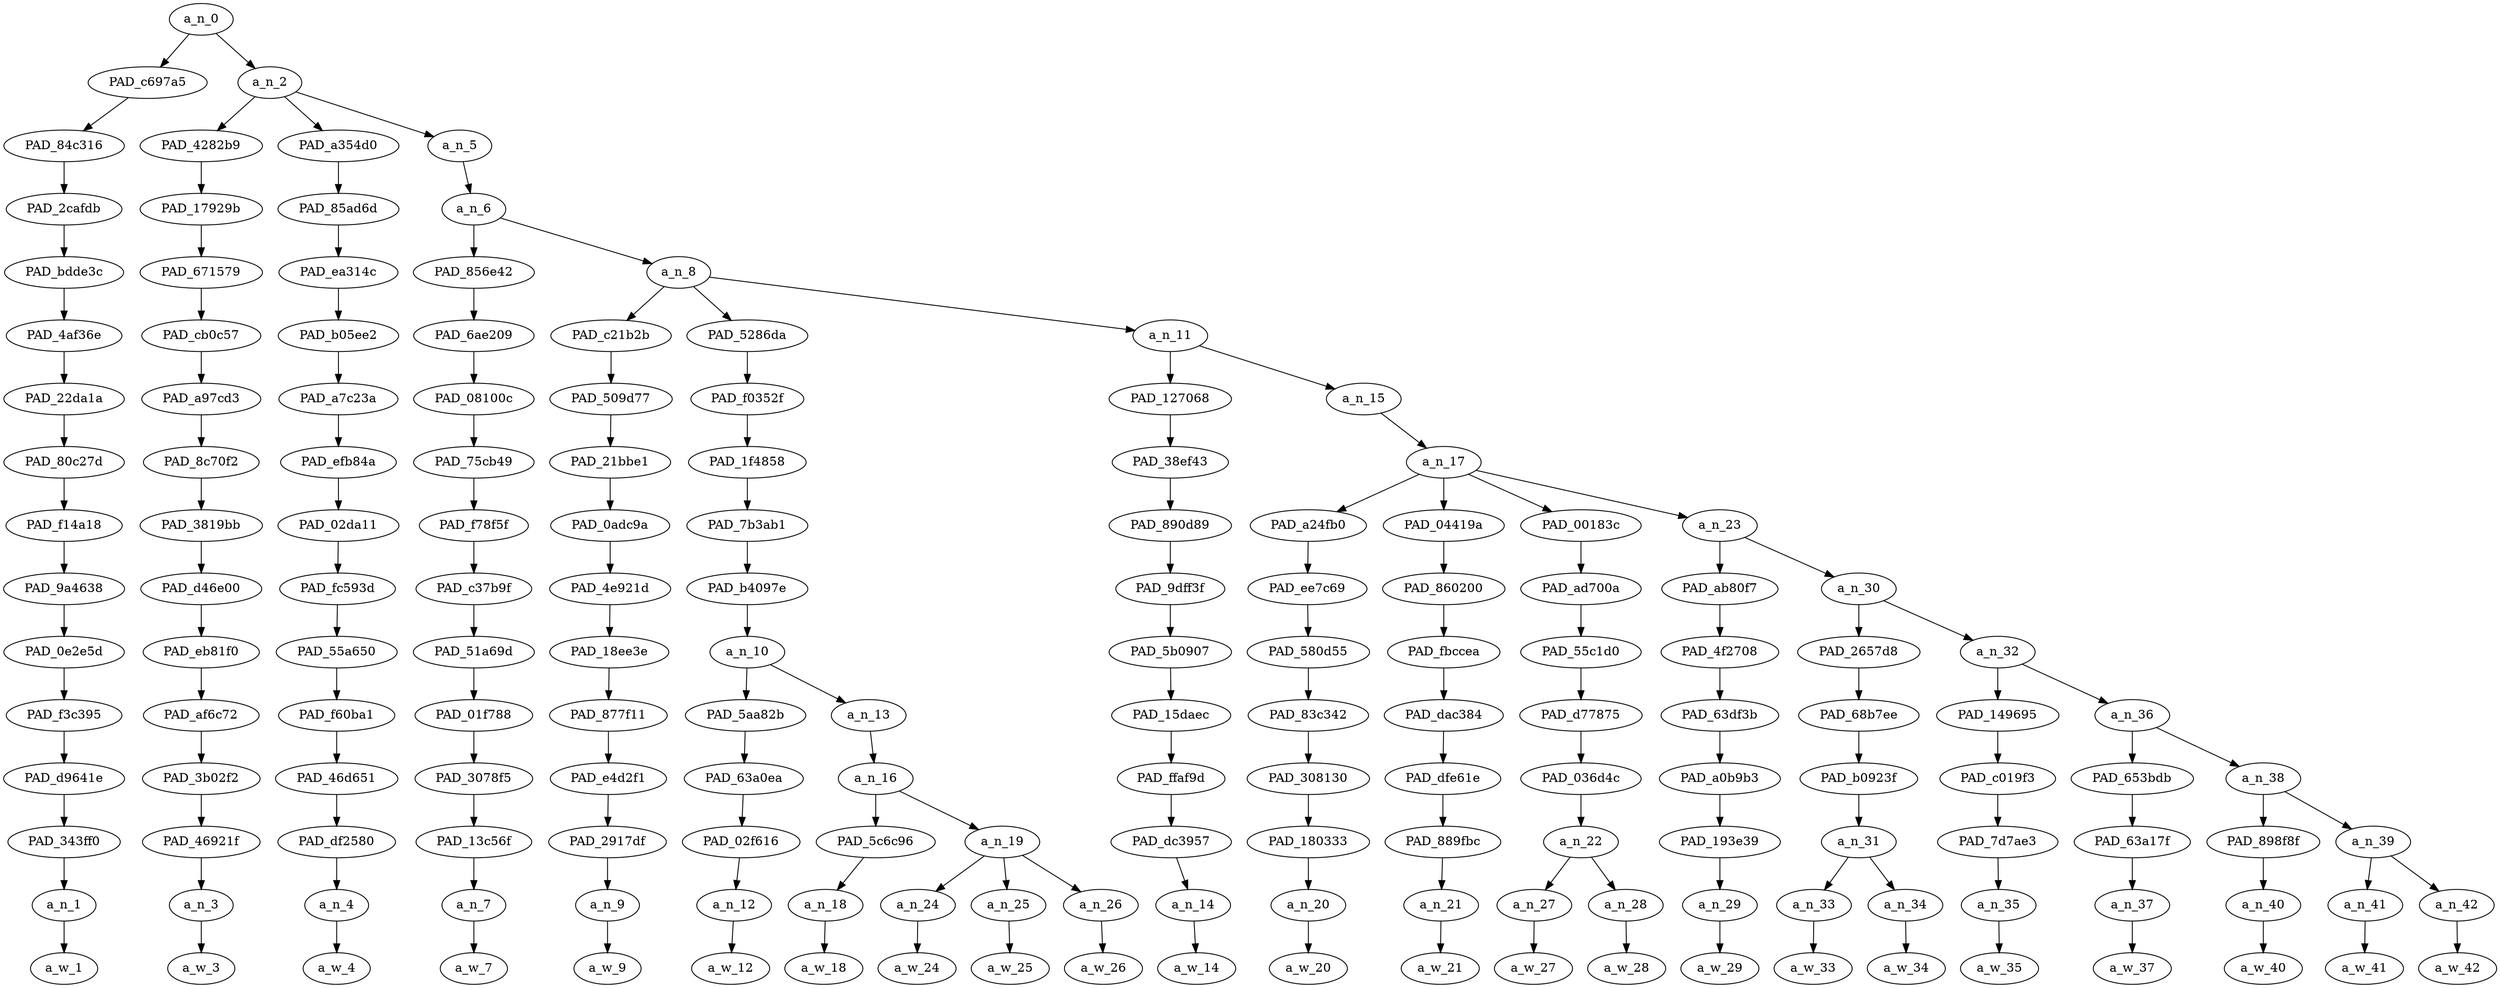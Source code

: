 strict digraph "" {
	a_n_0	[div_dir=1,
		index=0,
		level=15,
		pos="1.350314670138889,15!",
		text_span="[0, 1, 2, 3, 4, 5, 6, 7, 8, 9, 10, 11, 12, 13, 14, 15, 16, 17, 18, 19, 20, 21, 22]",
		value=0.99999999];
	PAD_c697a5	[div_dir=-1,
		index=0,
		level=14,
		pos="0.0,14!",
		text_span="[0]",
		value=0.03617751];
	a_n_0 -> PAD_c697a5;
	a_n_2	[div_dir=1,
		index=1,
		level=14,
		pos="2.700629340277778,14!",
		text_span="[1, 2, 3, 4, 5, 6, 7, 8, 9, 10, 11, 12, 13, 14, 15, 16, 17, 18, 19, 20, 21, 22]",
		value=0.96334771];
	a_n_0 -> a_n_2;
	PAD_84c316	[div_dir=-1,
		index=0,
		level=13,
		pos="0.0,13!",
		text_span="[0]",
		value=0.03617751];
	PAD_c697a5 -> PAD_84c316;
	PAD_2cafdb	[div_dir=-1,
		index=0,
		level=12,
		pos="0.0,12!",
		text_span="[0]",
		value=0.03617751];
	PAD_84c316 -> PAD_2cafdb;
	PAD_bdde3c	[div_dir=-1,
		index=0,
		level=11,
		pos="0.0,11!",
		text_span="[0]",
		value=0.03617751];
	PAD_2cafdb -> PAD_bdde3c;
	PAD_4af36e	[div_dir=-1,
		index=0,
		level=10,
		pos="0.0,10!",
		text_span="[0]",
		value=0.03617751];
	PAD_bdde3c -> PAD_4af36e;
	PAD_22da1a	[div_dir=-1,
		index=0,
		level=9,
		pos="0.0,9!",
		text_span="[0]",
		value=0.03617751];
	PAD_4af36e -> PAD_22da1a;
	PAD_80c27d	[div_dir=-1,
		index=0,
		level=8,
		pos="0.0,8!",
		text_span="[0]",
		value=0.03617751];
	PAD_22da1a -> PAD_80c27d;
	PAD_f14a18	[div_dir=-1,
		index=0,
		level=7,
		pos="0.0,7!",
		text_span="[0]",
		value=0.03617751];
	PAD_80c27d -> PAD_f14a18;
	PAD_9a4638	[div_dir=-1,
		index=0,
		level=6,
		pos="0.0,6!",
		text_span="[0]",
		value=0.03617751];
	PAD_f14a18 -> PAD_9a4638;
	PAD_0e2e5d	[div_dir=-1,
		index=0,
		level=5,
		pos="0.0,5!",
		text_span="[0]",
		value=0.03617751];
	PAD_9a4638 -> PAD_0e2e5d;
	PAD_f3c395	[div_dir=-1,
		index=0,
		level=4,
		pos="0.0,4!",
		text_span="[0]",
		value=0.03617751];
	PAD_0e2e5d -> PAD_f3c395;
	PAD_d9641e	[div_dir=-1,
		index=0,
		level=3,
		pos="0.0,3!",
		text_span="[0]",
		value=0.03617751];
	PAD_f3c395 -> PAD_d9641e;
	PAD_343ff0	[div_dir=-1,
		index=0,
		level=2,
		pos="0.0,2!",
		text_span="[0]",
		value=0.03617751];
	PAD_d9641e -> PAD_343ff0;
	a_n_1	[div_dir=-1,
		index=0,
		level=1,
		pos="0.0,1!",
		text_span="[0]",
		value=0.03617751];
	PAD_343ff0 -> a_n_1;
	a_w_1	[div_dir=0,
		index=0,
		level=0,
		pos="0,0!",
		text_span="[0]",
		value="<user>"];
	a_n_1 -> a_w_1;
	PAD_4282b9	[div_dir=1,
		index=1,
		level=13,
		pos="1.0,13!",
		text_span="[1]",
		value=0.06106537];
	a_n_2 -> PAD_4282b9;
	PAD_a354d0	[div_dir=1,
		index=2,
		level=13,
		pos="2.0,13!",
		text_span="[2]",
		value=0.04778745];
	a_n_2 -> PAD_a354d0;
	a_n_5	[div_dir=1,
		index=3,
		level=13,
		pos="5.101888020833334,13!",
		text_span="[3, 4, 5, 6, 7, 8, 9, 10, 11, 12, 13, 14, 15, 16, 17, 18, 19, 20, 21, 22]",
		value=0.85399817];
	a_n_2 -> a_n_5;
	PAD_17929b	[div_dir=1,
		index=1,
		level=12,
		pos="1.0,12!",
		text_span="[1]",
		value=0.06106537];
	PAD_4282b9 -> PAD_17929b;
	PAD_671579	[div_dir=1,
		index=1,
		level=11,
		pos="1.0,11!",
		text_span="[1]",
		value=0.06106537];
	PAD_17929b -> PAD_671579;
	PAD_cb0c57	[div_dir=1,
		index=1,
		level=10,
		pos="1.0,10!",
		text_span="[1]",
		value=0.06106537];
	PAD_671579 -> PAD_cb0c57;
	PAD_a97cd3	[div_dir=1,
		index=1,
		level=9,
		pos="1.0,9!",
		text_span="[1]",
		value=0.06106537];
	PAD_cb0c57 -> PAD_a97cd3;
	PAD_8c70f2	[div_dir=1,
		index=1,
		level=8,
		pos="1.0,8!",
		text_span="[1]",
		value=0.06106537];
	PAD_a97cd3 -> PAD_8c70f2;
	PAD_3819bb	[div_dir=1,
		index=1,
		level=7,
		pos="1.0,7!",
		text_span="[1]",
		value=0.06106537];
	PAD_8c70f2 -> PAD_3819bb;
	PAD_d46e00	[div_dir=1,
		index=1,
		level=6,
		pos="1.0,6!",
		text_span="[1]",
		value=0.06106537];
	PAD_3819bb -> PAD_d46e00;
	PAD_eb81f0	[div_dir=1,
		index=1,
		level=5,
		pos="1.0,5!",
		text_span="[1]",
		value=0.06106537];
	PAD_d46e00 -> PAD_eb81f0;
	PAD_af6c72	[div_dir=1,
		index=1,
		level=4,
		pos="1.0,4!",
		text_span="[1]",
		value=0.06106537];
	PAD_eb81f0 -> PAD_af6c72;
	PAD_3b02f2	[div_dir=1,
		index=1,
		level=3,
		pos="1.0,3!",
		text_span="[1]",
		value=0.06106537];
	PAD_af6c72 -> PAD_3b02f2;
	PAD_46921f	[div_dir=1,
		index=1,
		level=2,
		pos="1.0,2!",
		text_span="[1]",
		value=0.06106537];
	PAD_3b02f2 -> PAD_46921f;
	a_n_3	[div_dir=1,
		index=1,
		level=1,
		pos="1.0,1!",
		text_span="[1]",
		value=0.06106537];
	PAD_46921f -> a_n_3;
	a_w_3	[div_dir=0,
		index=1,
		level=0,
		pos="1,0!",
		text_span="[1]",
		value=shit];
	a_n_3 -> a_w_3;
	PAD_85ad6d	[div_dir=1,
		index=2,
		level=12,
		pos="2.0,12!",
		text_span="[2]",
		value=0.04778745];
	PAD_a354d0 -> PAD_85ad6d;
	PAD_ea314c	[div_dir=1,
		index=2,
		level=11,
		pos="2.0,11!",
		text_span="[2]",
		value=0.04778745];
	PAD_85ad6d -> PAD_ea314c;
	PAD_b05ee2	[div_dir=1,
		index=2,
		level=10,
		pos="2.0,10!",
		text_span="[2]",
		value=0.04778745];
	PAD_ea314c -> PAD_b05ee2;
	PAD_a7c23a	[div_dir=1,
		index=2,
		level=9,
		pos="2.0,9!",
		text_span="[2]",
		value=0.04778745];
	PAD_b05ee2 -> PAD_a7c23a;
	PAD_efb84a	[div_dir=1,
		index=2,
		level=8,
		pos="2.0,8!",
		text_span="[2]",
		value=0.04778745];
	PAD_a7c23a -> PAD_efb84a;
	PAD_02da11	[div_dir=1,
		index=2,
		level=7,
		pos="2.0,7!",
		text_span="[2]",
		value=0.04778745];
	PAD_efb84a -> PAD_02da11;
	PAD_fc593d	[div_dir=1,
		index=2,
		level=6,
		pos="2.0,6!",
		text_span="[2]",
		value=0.04778745];
	PAD_02da11 -> PAD_fc593d;
	PAD_55a650	[div_dir=1,
		index=2,
		level=5,
		pos="2.0,5!",
		text_span="[2]",
		value=0.04778745];
	PAD_fc593d -> PAD_55a650;
	PAD_f60ba1	[div_dir=1,
		index=2,
		level=4,
		pos="2.0,4!",
		text_span="[2]",
		value=0.04778745];
	PAD_55a650 -> PAD_f60ba1;
	PAD_46d651	[div_dir=1,
		index=2,
		level=3,
		pos="2.0,3!",
		text_span="[2]",
		value=0.04778745];
	PAD_f60ba1 -> PAD_46d651;
	PAD_df2580	[div_dir=1,
		index=2,
		level=2,
		pos="2.0,2!",
		text_span="[2]",
		value=0.04778745];
	PAD_46d651 -> PAD_df2580;
	a_n_4	[div_dir=1,
		index=2,
		level=1,
		pos="2.0,1!",
		text_span="[2]",
		value=0.04778745];
	PAD_df2580 -> a_n_4;
	a_w_4	[div_dir=0,
		index=2,
		level=0,
		pos="2,0!",
		text_span="[2]",
		value=crazy];
	a_n_4 -> a_w_4;
	a_n_6	[div_dir=1,
		index=3,
		level=12,
		pos="5.101888020833334,12!",
		text_span="[3, 4, 5, 6, 7, 8, 9, 10, 11, 12, 13, 14, 15, 16, 17, 18, 19, 20, 21, 22]",
		value=0.85357359];
	a_n_5 -> a_n_6;
	PAD_856e42	[div_dir=1,
		index=3,
		level=11,
		pos="3.0,11!",
		text_span="[3]",
		value=0.02771224];
	a_n_6 -> PAD_856e42;
	a_n_8	[div_dir=1,
		index=4,
		level=11,
		pos="7.203776041666667,11!",
		text_span="[4, 5, 6, 7, 8, 9, 10, 11, 12, 13, 14, 15, 16, 17, 18, 19, 20, 21, 22]",
		value=0.82543677];
	a_n_6 -> a_n_8;
	PAD_6ae209	[div_dir=1,
		index=3,
		level=10,
		pos="3.0,10!",
		text_span="[3]",
		value=0.02771224];
	PAD_856e42 -> PAD_6ae209;
	PAD_08100c	[div_dir=1,
		index=3,
		level=9,
		pos="3.0,9!",
		text_span="[3]",
		value=0.02771224];
	PAD_6ae209 -> PAD_08100c;
	PAD_75cb49	[div_dir=1,
		index=3,
		level=8,
		pos="3.0,8!",
		text_span="[3]",
		value=0.02771224];
	PAD_08100c -> PAD_75cb49;
	PAD_f78f5f	[div_dir=1,
		index=3,
		level=7,
		pos="3.0,7!",
		text_span="[3]",
		value=0.02771224];
	PAD_75cb49 -> PAD_f78f5f;
	PAD_c37b9f	[div_dir=1,
		index=3,
		level=6,
		pos="3.0,6!",
		text_span="[3]",
		value=0.02771224];
	PAD_f78f5f -> PAD_c37b9f;
	PAD_51a69d	[div_dir=1,
		index=3,
		level=5,
		pos="3.0,5!",
		text_span="[3]",
		value=0.02771224];
	PAD_c37b9f -> PAD_51a69d;
	PAD_01f788	[div_dir=1,
		index=3,
		level=4,
		pos="3.0,4!",
		text_span="[3]",
		value=0.02771224];
	PAD_51a69d -> PAD_01f788;
	PAD_3078f5	[div_dir=1,
		index=3,
		level=3,
		pos="3.0,3!",
		text_span="[3]",
		value=0.02771224];
	PAD_01f788 -> PAD_3078f5;
	PAD_13c56f	[div_dir=1,
		index=3,
		level=2,
		pos="3.0,2!",
		text_span="[3]",
		value=0.02771224];
	PAD_3078f5 -> PAD_13c56f;
	a_n_7	[div_dir=1,
		index=3,
		level=1,
		pos="3.0,1!",
		text_span="[3]",
		value=0.02771224];
	PAD_13c56f -> a_n_7;
	a_w_7	[div_dir=0,
		index=3,
		level=0,
		pos="3,0!",
		text_span="[3]",
		value=i];
	a_n_7 -> a_w_7;
	PAD_c21b2b	[div_dir=-1,
		index=4,
		level=10,
		pos="4.0,10!",
		text_span="[4]",
		value=0.02176955];
	a_n_8 -> PAD_c21b2b;
	PAD_5286da	[div_dir=1,
		index=5,
		level=10,
		pos="6.0,10!",
		text_span="[5, 6, 7, 8, 9]",
		value=0.43046681];
	a_n_8 -> PAD_5286da;
	a_n_11	[div_dir=1,
		index=6,
		level=10,
		pos="11.611328125,10!",
		text_span="[10, 11, 12, 13, 14, 15, 16, 17, 18, 19, 20, 21, 22]",
		value=0.37279935];
	a_n_8 -> a_n_11;
	PAD_509d77	[div_dir=-1,
		index=4,
		level=9,
		pos="4.0,9!",
		text_span="[4]",
		value=0.02176955];
	PAD_c21b2b -> PAD_509d77;
	PAD_21bbe1	[div_dir=-1,
		index=4,
		level=8,
		pos="4.0,8!",
		text_span="[4]",
		value=0.02176955];
	PAD_509d77 -> PAD_21bbe1;
	PAD_0adc9a	[div_dir=-1,
		index=4,
		level=7,
		pos="4.0,7!",
		text_span="[4]",
		value=0.02176955];
	PAD_21bbe1 -> PAD_0adc9a;
	PAD_4e921d	[div_dir=-1,
		index=4,
		level=6,
		pos="4.0,6!",
		text_span="[4]",
		value=0.02176955];
	PAD_0adc9a -> PAD_4e921d;
	PAD_18ee3e	[div_dir=-1,
		index=4,
		level=5,
		pos="4.0,5!",
		text_span="[4]",
		value=0.02176955];
	PAD_4e921d -> PAD_18ee3e;
	PAD_877f11	[div_dir=-1,
		index=4,
		level=4,
		pos="4.0,4!",
		text_span="[4]",
		value=0.02176955];
	PAD_18ee3e -> PAD_877f11;
	PAD_e4d2f1	[div_dir=-1,
		index=4,
		level=3,
		pos="4.0,3!",
		text_span="[4]",
		value=0.02176955];
	PAD_877f11 -> PAD_e4d2f1;
	PAD_2917df	[div_dir=-1,
		index=4,
		level=2,
		pos="4.0,2!",
		text_span="[4]",
		value=0.02176955];
	PAD_e4d2f1 -> PAD_2917df;
	a_n_9	[div_dir=-1,
		index=4,
		level=1,
		pos="4.0,1!",
		text_span="[4]",
		value=0.02176955];
	PAD_2917df -> a_n_9;
	a_w_9	[div_dir=0,
		index=4,
		level=0,
		pos="4,0!",
		text_span="[4]",
		value=go];
	a_n_9 -> a_w_9;
	PAD_f0352f	[div_dir=1,
		index=5,
		level=9,
		pos="6.0,9!",
		text_span="[5, 6, 7, 8, 9]",
		value=0.43046681];
	PAD_5286da -> PAD_f0352f;
	PAD_1f4858	[div_dir=1,
		index=5,
		level=8,
		pos="6.0,8!",
		text_span="[5, 6, 7, 8, 9]",
		value=0.43046681];
	PAD_f0352f -> PAD_1f4858;
	PAD_7b3ab1	[div_dir=1,
		index=5,
		level=7,
		pos="6.0,7!",
		text_span="[5, 6, 7, 8, 9]",
		value=0.43046681];
	PAD_1f4858 -> PAD_7b3ab1;
	PAD_b4097e	[div_dir=1,
		index=5,
		level=6,
		pos="6.0,6!",
		text_span="[5, 6, 7, 8, 9]",
		value=0.43046681];
	PAD_7b3ab1 -> PAD_b4097e;
	a_n_10	[div_dir=1,
		index=5,
		level=5,
		pos="6.0,5!",
		text_span="[5, 6, 7, 8, 9]",
		value=0.43046681];
	PAD_b4097e -> a_n_10;
	PAD_5aa82b	[div_dir=1,
		index=5,
		level=4,
		pos="5.0,4!",
		text_span="[5]",
		value=0.02011422];
	a_n_10 -> PAD_5aa82b;
	a_n_13	[div_dir=1,
		index=6,
		level=4,
		pos="7.0,4!",
		text_span="[6, 7, 8, 9]",
		value=0.40974110];
	a_n_10 -> a_n_13;
	PAD_63a0ea	[div_dir=1,
		index=5,
		level=3,
		pos="5.0,3!",
		text_span="[5]",
		value=0.02011422];
	PAD_5aa82b -> PAD_63a0ea;
	PAD_02f616	[div_dir=1,
		index=5,
		level=2,
		pos="5.0,2!",
		text_span="[5]",
		value=0.02011422];
	PAD_63a0ea -> PAD_02f616;
	a_n_12	[div_dir=1,
		index=5,
		level=1,
		pos="5.0,1!",
		text_span="[5]",
		value=0.02011422];
	PAD_02f616 -> a_n_12;
	a_w_12	[div_dir=0,
		index=5,
		level=0,
		pos="5,0!",
		text_span="[5]",
		value=from];
	a_n_12 -> a_w_12;
	a_n_16	[div_dir=1,
		index=6,
		level=3,
		pos="7.0,3!",
		text_span="[6, 7, 8, 9]",
		value=0.40910020];
	a_n_13 -> a_n_16;
	PAD_5c6c96	[div_dir=1,
		index=6,
		level=2,
		pos="6.0,2!",
		text_span="[6]",
		value=0.07353032];
	a_n_16 -> PAD_5c6c96;
	a_n_19	[div_dir=1,
		index=7,
		level=2,
		pos="8.0,2!",
		text_span="[7, 8, 9]",
		value=0.33492898];
	a_n_16 -> a_n_19;
	a_n_18	[div_dir=1,
		index=6,
		level=1,
		pos="6.0,1!",
		text_span="[6]",
		value=0.07353032];
	PAD_5c6c96 -> a_n_18;
	a_w_18	[div_dir=0,
		index=6,
		level=0,
		pos="6,0!",
		text_span="[6]",
		value=unsaving];
	a_n_18 -> a_w_18;
	a_n_24	[div_dir=1,
		index=7,
		level=1,
		pos="7.0,1!",
		text_span="[7]",
		value=0.03587641];
	a_n_19 -> a_n_24;
	a_n_25	[div_dir=1,
		index=8,
		level=1,
		pos="8.0,1!",
		text_span="[8]",
		value=0.25210887];
	a_n_19 -> a_n_25;
	a_n_26	[div_dir=-1,
		index=9,
		level=1,
		pos="9.0,1!",
		text_span="[9]",
		value=0.04613197];
	a_n_19 -> a_n_26;
	a_w_24	[div_dir=0,
		index=7,
		level=0,
		pos="7,0!",
		text_span="[7]",
		value=the];
	a_n_24 -> a_w_24;
	a_w_25	[div_dir=0,
		index=8,
		level=0,
		pos="8,0!",
		text_span="[8]",
		value=niggers];
	a_n_25 -> a_w_25;
	a_w_26	[div_dir=0,
		index=9,
		level=0,
		pos="9,0!",
		text_span="[9]",
		value=number];
	a_n_26 -> a_w_26;
	PAD_127068	[div_dir=-1,
		index=6,
		level=9,
		pos="10.0,9!",
		text_span="[10]",
		value=0.02069416];
	a_n_11 -> PAD_127068;
	a_n_15	[div_dir=1,
		index=7,
		level=9,
		pos="13.22265625,9!",
		text_span="[11, 12, 13, 14, 15, 16, 17, 18, 19, 20, 21, 22]",
		value=0.35206810];
	a_n_11 -> a_n_15;
	PAD_38ef43	[div_dir=-1,
		index=6,
		level=8,
		pos="10.0,8!",
		text_span="[10]",
		value=0.02069416];
	PAD_127068 -> PAD_38ef43;
	PAD_890d89	[div_dir=-1,
		index=6,
		level=7,
		pos="10.0,7!",
		text_span="[10]",
		value=0.02069416];
	PAD_38ef43 -> PAD_890d89;
	PAD_9dff3f	[div_dir=-1,
		index=6,
		level=6,
		pos="10.0,6!",
		text_span="[10]",
		value=0.02069416];
	PAD_890d89 -> PAD_9dff3f;
	PAD_5b0907	[div_dir=-1,
		index=6,
		level=5,
		pos="10.0,5!",
		text_span="[10]",
		value=0.02069416];
	PAD_9dff3f -> PAD_5b0907;
	PAD_15daec	[div_dir=-1,
		index=7,
		level=4,
		pos="10.0,4!",
		text_span="[10]",
		value=0.02069416];
	PAD_5b0907 -> PAD_15daec;
	PAD_ffaf9d	[div_dir=-1,
		index=7,
		level=3,
		pos="10.0,3!",
		text_span="[10]",
		value=0.02069416];
	PAD_15daec -> PAD_ffaf9d;
	PAD_dc3957	[div_dir=-1,
		index=8,
		level=2,
		pos="10.0,2!",
		text_span="[10]",
		value=0.02069416];
	PAD_ffaf9d -> PAD_dc3957;
	a_n_14	[div_dir=-1,
		index=10,
		level=1,
		pos="10.0,1!",
		text_span="[10]",
		value=0.02069416];
	PAD_dc3957 -> a_n_14;
	a_w_14	[div_dir=0,
		index=10,
		level=0,
		pos="10,0!",
		text_span="[10]",
		value=to];
	a_n_14 -> a_w_14;
	a_n_17	[div_dir=1,
		index=7,
		level=8,
		pos="13.22265625,8!",
		text_span="[11, 12, 13, 14, 15, 16, 17, 18, 19, 20, 21, 22]",
		value=0.35200925];
	a_n_15 -> a_n_17;
	PAD_a24fb0	[div_dir=-1,
		index=7,
		level=7,
		pos="11.0,7!",
		text_span="[11]",
		value=0.02453566];
	a_n_17 -> PAD_a24fb0;
	PAD_04419a	[div_dir=-1,
		index=8,
		level=7,
		pos="12.0,7!",
		text_span="[12]",
		value=0.01966323];
	a_n_17 -> PAD_04419a;
	PAD_00183c	[div_dir=1,
		index=9,
		level=7,
		pos="13.5,7!",
		text_span="[13, 14]",
		value=0.04226194];
	a_n_17 -> PAD_00183c;
	a_n_23	[div_dir=1,
		index=10,
		level=7,
		pos="16.390625,7!",
		text_span="[15, 16, 17, 18, 19, 20, 21, 22]",
		value=0.26548957];
	a_n_17 -> a_n_23;
	PAD_ee7c69	[div_dir=-1,
		index=7,
		level=6,
		pos="11.0,6!",
		text_span="[11]",
		value=0.02453566];
	PAD_a24fb0 -> PAD_ee7c69;
	PAD_580d55	[div_dir=-1,
		index=7,
		level=5,
		pos="11.0,5!",
		text_span="[11]",
		value=0.02453566];
	PAD_ee7c69 -> PAD_580d55;
	PAD_83c342	[div_dir=-1,
		index=8,
		level=4,
		pos="11.0,4!",
		text_span="[11]",
		value=0.02453566];
	PAD_580d55 -> PAD_83c342;
	PAD_308130	[div_dir=-1,
		index=8,
		level=3,
		pos="11.0,3!",
		text_span="[11]",
		value=0.02453566];
	PAD_83c342 -> PAD_308130;
	PAD_180333	[div_dir=-1,
		index=9,
		level=2,
		pos="11.0,2!",
		text_span="[11]",
		value=0.02453566];
	PAD_308130 -> PAD_180333;
	a_n_20	[div_dir=-1,
		index=11,
		level=1,
		pos="11.0,1!",
		text_span="[11]",
		value=0.02453566];
	PAD_180333 -> a_n_20;
	a_w_20	[div_dir=0,
		index=11,
		level=0,
		pos="11,0!",
		text_span="[11]",
		value=putting];
	a_n_20 -> a_w_20;
	PAD_860200	[div_dir=-1,
		index=8,
		level=6,
		pos="12.0,6!",
		text_span="[12]",
		value=0.01966323];
	PAD_04419a -> PAD_860200;
	PAD_fbccea	[div_dir=-1,
		index=8,
		level=5,
		pos="12.0,5!",
		text_span="[12]",
		value=0.01966323];
	PAD_860200 -> PAD_fbccea;
	PAD_dac384	[div_dir=-1,
		index=9,
		level=4,
		pos="12.0,4!",
		text_span="[12]",
		value=0.01966323];
	PAD_fbccea -> PAD_dac384;
	PAD_dfe61e	[div_dir=-1,
		index=9,
		level=3,
		pos="12.0,3!",
		text_span="[12]",
		value=0.01966323];
	PAD_dac384 -> PAD_dfe61e;
	PAD_889fbc	[div_dir=-1,
		index=10,
		level=2,
		pos="12.0,2!",
		text_span="[12]",
		value=0.01966323];
	PAD_dfe61e -> PAD_889fbc;
	a_n_21	[div_dir=-1,
		index=12,
		level=1,
		pos="12.0,1!",
		text_span="[12]",
		value=0.01966323];
	PAD_889fbc -> a_n_21;
	a_w_21	[div_dir=0,
		index=12,
		level=0,
		pos="12,0!",
		text_span="[12]",
		value=it];
	a_n_21 -> a_w_21;
	PAD_ad700a	[div_dir=1,
		index=9,
		level=6,
		pos="13.5,6!",
		text_span="[13, 14]",
		value=0.04226194];
	PAD_00183c -> PAD_ad700a;
	PAD_55c1d0	[div_dir=1,
		index=9,
		level=5,
		pos="13.5,5!",
		text_span="[13, 14]",
		value=0.04226194];
	PAD_ad700a -> PAD_55c1d0;
	PAD_d77875	[div_dir=1,
		index=10,
		level=4,
		pos="13.5,4!",
		text_span="[13, 14]",
		value=0.04226194];
	PAD_55c1d0 -> PAD_d77875;
	PAD_036d4c	[div_dir=1,
		index=10,
		level=3,
		pos="13.5,3!",
		text_span="[13, 14]",
		value=0.04226194];
	PAD_d77875 -> PAD_036d4c;
	a_n_22	[div_dir=1,
		index=11,
		level=2,
		pos="13.5,2!",
		text_span="[13, 14]",
		value=0.04226194];
	PAD_036d4c -> a_n_22;
	a_n_27	[div_dir=1,
		index=13,
		level=1,
		pos="13.0,1!",
		text_span="[13]",
		value=0.02090479];
	a_n_22 -> a_n_27;
	a_n_28	[div_dir=1,
		index=14,
		level=1,
		pos="14.0,1!",
		text_span="[14]",
		value=0.02131341];
	a_n_22 -> a_n_28;
	a_w_27	[div_dir=0,
		index=13,
		level=0,
		pos="13,0!",
		text_span="[13]",
		value=right];
	a_n_27 -> a_w_27;
	a_w_28	[div_dir=0,
		index=14,
		level=0,
		pos="14,0!",
		text_span="[14]",
		value=back];
	a_n_28 -> a_w_28;
	PAD_ab80f7	[div_dir=-1,
		index=10,
		level=6,
		pos="15.0,6!",
		text_span="[15]",
		value=0.02567316];
	a_n_23 -> PAD_ab80f7;
	a_n_30	[div_dir=1,
		index=11,
		level=6,
		pos="17.78125,6!",
		text_span="[16, 17, 18, 19, 20, 21, 22]",
		value=0.23975124];
	a_n_23 -> a_n_30;
	PAD_4f2708	[div_dir=-1,
		index=10,
		level=5,
		pos="15.0,5!",
		text_span="[15]",
		value=0.02567316];
	PAD_ab80f7 -> PAD_4f2708;
	PAD_63df3b	[div_dir=-1,
		index=11,
		level=4,
		pos="15.0,4!",
		text_span="[15]",
		value=0.02567316];
	PAD_4f2708 -> PAD_63df3b;
	PAD_a0b9b3	[div_dir=-1,
		index=11,
		level=3,
		pos="15.0,3!",
		text_span="[15]",
		value=0.02567316];
	PAD_63df3b -> PAD_a0b9b3;
	PAD_193e39	[div_dir=-1,
		index=12,
		level=2,
		pos="15.0,2!",
		text_span="[15]",
		value=0.02567316];
	PAD_a0b9b3 -> PAD_193e39;
	a_n_29	[div_dir=-1,
		index=15,
		level=1,
		pos="15.0,1!",
		text_span="[15]",
		value=0.02567316];
	PAD_193e39 -> a_n_29;
	a_w_29	[div_dir=0,
		index=15,
		level=0,
		pos="15,0!",
		text_span="[15]",
		value=as];
	a_n_29 -> a_w_29;
	PAD_2657d8	[div_dir=1,
		index=11,
		level=5,
		pos="16.5,5!",
		text_span="[16, 17]",
		value=0.07173732];
	a_n_30 -> PAD_2657d8;
	a_n_32	[div_dir=-1,
		index=12,
		level=5,
		pos="19.0625,5!",
		text_span="[18, 19, 20, 21, 22]",
		value=0.16790565];
	a_n_30 -> a_n_32;
	PAD_68b7ee	[div_dir=1,
		index=12,
		level=4,
		pos="16.5,4!",
		text_span="[16, 17]",
		value=0.07173732];
	PAD_2657d8 -> PAD_68b7ee;
	PAD_b0923f	[div_dir=1,
		index=12,
		level=3,
		pos="16.5,3!",
		text_span="[16, 17]",
		value=0.07173732];
	PAD_68b7ee -> PAD_b0923f;
	a_n_31	[div_dir=1,
		index=13,
		level=2,
		pos="16.5,2!",
		text_span="[16, 17]",
		value=0.07173732];
	PAD_b0923f -> a_n_31;
	a_n_33	[div_dir=1,
		index=16,
		level=1,
		pos="16.0,1!",
		text_span="[16]",
		value=0.05005030];
	a_n_31 -> a_n_33;
	a_n_34	[div_dir=-1,
		index=17,
		level=1,
		pos="17.0,1!",
		text_span="[17]",
		value=0.02139080];
	a_n_31 -> a_n_34;
	a_w_33	[div_dir=0,
		index=16,
		level=0,
		pos="16,0!",
		text_span="[16]",
		value=baby];
	a_n_33 -> a_w_33;
	a_w_34	[div_dir=0,
		index=17,
		level=0,
		pos="17,0!",
		text_span="[17]",
		value=i1];
	a_n_34 -> a_w_34;
	PAD_149695	[div_dir=-1,
		index=13,
		level=4,
		pos="18.0,4!",
		text_span="[18]",
		value=0.02217543];
	a_n_32 -> PAD_149695;
	a_n_36	[div_dir=-1,
		index=14,
		level=4,
		pos="20.125,4!",
		text_span="[19, 20, 21, 22]",
		value=0.14568561];
	a_n_32 -> a_n_36;
	PAD_c019f3	[div_dir=-1,
		index=13,
		level=3,
		pos="18.0,3!",
		text_span="[18]",
		value=0.02217543];
	PAD_149695 -> PAD_c019f3;
	PAD_7d7ae3	[div_dir=-1,
		index=14,
		level=2,
		pos="18.0,2!",
		text_span="[18]",
		value=0.02217543];
	PAD_c019f3 -> PAD_7d7ae3;
	a_n_35	[div_dir=-1,
		index=18,
		level=1,
		pos="18.0,1!",
		text_span="[18]",
		value=0.02217543];
	PAD_7d7ae3 -> a_n_35;
	a_w_35	[div_dir=0,
		index=18,
		level=0,
		pos="18,0!",
		text_span="[18]",
		value=be];
	a_n_35 -> a_w_35;
	PAD_653bdb	[div_dir=-1,
		index=14,
		level=3,
		pos="19.0,3!",
		text_span="[19]",
		value=0.04515160];
	a_n_36 -> PAD_653bdb;
	a_n_38	[div_dir=1,
		index=15,
		level=3,
		pos="21.25,3!",
		text_span="[20, 21, 22]",
		value=0.10049831];
	a_n_36 -> a_n_38;
	PAD_63a17f	[div_dir=-1,
		index=15,
		level=2,
		pos="19.0,2!",
		text_span="[19]",
		value=0.04515160];
	PAD_653bdb -> PAD_63a17f;
	a_n_37	[div_dir=-1,
		index=19,
		level=1,
		pos="19.0,1!",
		text_span="[19]",
		value=0.04515160];
	PAD_63a17f -> a_n_37;
	a_w_37	[div_dir=0,
		index=19,
		level=0,
		pos="19,0!",
		text_span="[19]",
		value=doin];
	a_n_37 -> a_w_37;
	PAD_898f8f	[div_dir=1,
		index=17,
		level=2,
		pos="22.0,2!",
		text_span="[22]",
		value=0.05598933];
	a_n_38 -> PAD_898f8f;
	a_n_39	[div_dir=1,
		index=16,
		level=2,
		pos="20.5,2!",
		text_span="[20, 21]",
		value=0.04443983];
	a_n_38 -> a_n_39;
	a_n_40	[div_dir=1,
		index=22,
		level=1,
		pos="22.0,1!",
		text_span="[22]",
		value=0.05598933];
	PAD_898f8f -> a_n_40;
	a_w_40	[div_dir=0,
		index=22,
		level=0,
		pos="22,0!",
		text_span="[22]",
		value=lol];
	a_n_40 -> a_w_40;
	a_n_41	[div_dir=1,
		index=20,
		level=1,
		pos="20.0,1!",
		text_span="[20]",
		value=0.02289943];
	a_n_39 -> a_n_41;
	a_n_42	[div_dir=-1,
		index=21,
		level=1,
		pos="21.0,1!",
		text_span="[21]",
		value=0.02150066];
	a_n_39 -> a_n_42;
	a_w_41	[div_dir=0,
		index=20,
		level=0,
		pos="20,0!",
		text_span="[20]",
		value=too];
	a_n_41 -> a_w_41;
	a_w_42	[div_dir=0,
		index=21,
		level=0,
		pos="21,0!",
		text_span="[21]",
		value=much];
	a_n_42 -> a_w_42;
}
